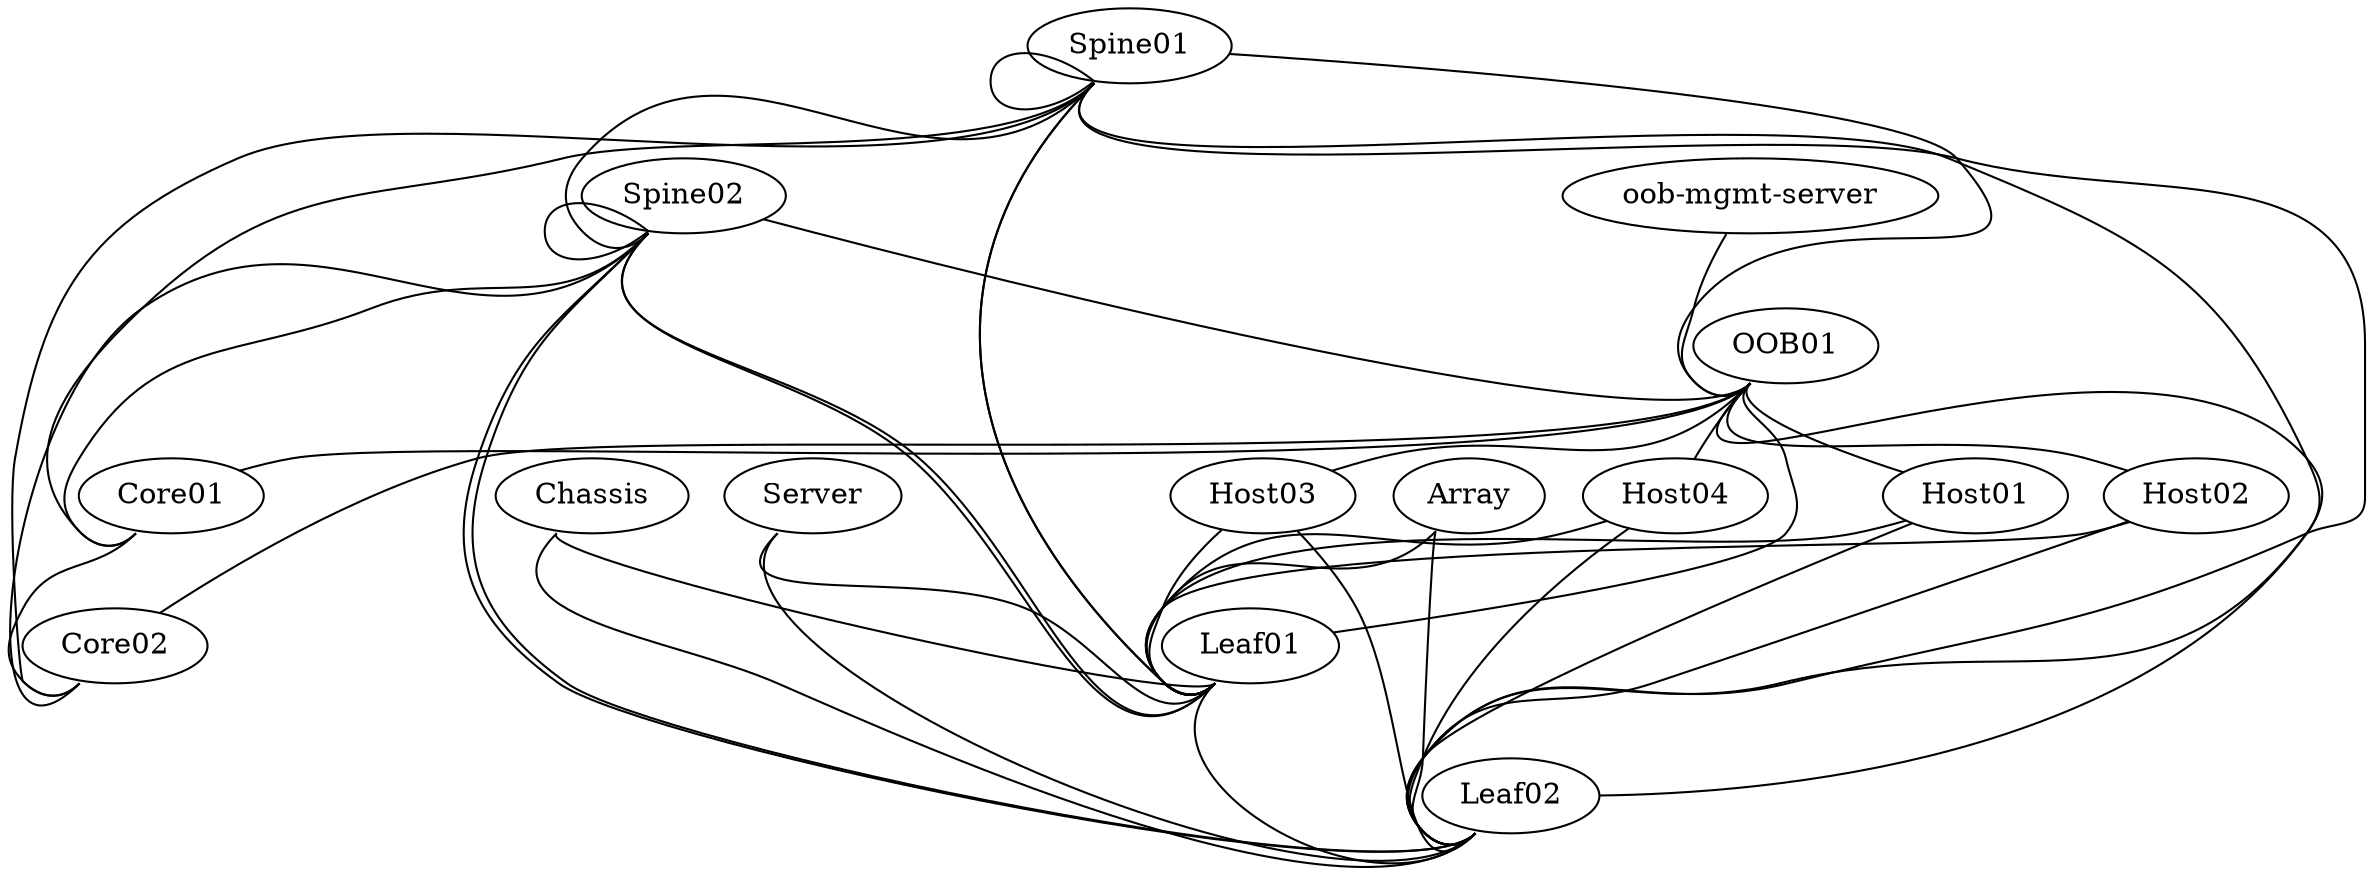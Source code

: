 graph dc1 {

 "Core01" [function="core" os="CumulusCommunity/cumulus-vx" memory="300" config="./helper_scripts/extra_switch_config.sh"]
 "Core02" [function="core" os="CumulusCommunity/cumulus-vx" memory="300" config="./helper_scripts/extra_switch_config.sh"]

 "Spine01" [function="spine" os="CumulusCommunity/cumulus-vx" memory="300" config="./helper_scripts/extra_switch_config.sh"]
 "Spine02" [function="spine" os="CumulusCommunity/cumulus-vx" memory="300" config="./helper_scripts/extra_switch_config.sh"]

 "Leaf01" [function="leaf" os="CumulusCommunity/cumulus-vx" memory="300" config="./helper_scripts/extra_switch_config.sh"]
 "Leaf02" [function="leaf" os="CumulusCommunity/cumulus-vx" memory="300" config="./helper_scripts/extra_switch_config.sh"]


 "Host01" [function="host" os="CumulusCommunity/cumulus-vx" memory="300" config="./helper_scripts/extra_host_config.sh"]
 "Host02" [function="host" os="CumulusCommunity/cumulus-vx" memory="300" config="./helper_scripts/extra_host_config.sh"]
 "Host03" [function="host" os="CumulusCommunity/cumulus-vx" memory="300" config="./helper_scripts/extra_host_config.sh"]
 "Host04" [function="host" os="CumulusCommunity/cumulus-vx" memory="300" config="./helper_scripts/extra_host_config.sh"]
 "Chassis" [function="host" os="CumulusCommunity/cumulus-vx" memory="300" config="./helper_scripts/extra_host_config.sh"]
 "Server" [function="host" os="CumulusCommunity/cumulus-vx" memory="300" config="./helper_scripts/extra_host_config.sh"]
 "Array" [function="host" os="CumulusCommunity/cumulus-vx" memory="300" config="./helper_scripts/extra_host_config.sh"]

 "OOB01" [function="oob" os="CumulusCommunity/cumulus-vx" memory="300" config="./helper_scripts/OOB_Switch_Config.sh"]
 "oob-mgmt-server" [function="oob-server" os="boxcutter/ubuntu1404" memory="400" ubuntu=True config="./helper_scripts/OOB_Mgmt_Config.sh"]

   "Core01":"swp1" -- "Core02":"swp1"

   "Spine01":"swp20s1" -- "Core01":"swp11"
   "Spine01":"swp20s2" -- "Core02":"swp11"
   "Spine02":"swp20s1" -- "Core01":"swp12"
   "Spine02":"swp20s2" -- "Core02":"swp12"

   "Spine01":"swp1" -- "Spine02":"swp1"
   "Spine01":"swp3" -- "Spine01":"swp4"
   "Spine02":"swp3" -- "Spine02":"swp4"

   "Spine01":"eth0" -- "OOB01":"swp1"
   "Spine02":"eth0" -- "OOB01":"swp2"

   "Leaf01":"swp43" -- "Spine01":"swp32s0"
   "Leaf01":"swp44" -- "Spine01":"swp32s1"
   "Leaf01":"swp45" -- "Spine02":"swp32s0"
   "Leaf01":"swp46" -- "Spine02":"swp32s1"

   "Leaf02":"swp43" -- "Spine01":"swp32s2"
   "Leaf02":"swp44" -- "Spine01":"swp32s3"
   "Leaf02":"swp45" -- "Spine02":"swp32s2"
   "Leaf02":"swp46" -- "Spine02":"swp32s3"

   "Leaf01":"swp48" -- "Leaf02":"swp48"

   "Leaf01":"eth0" -- "OOB01":"swp3"
   "Leaf02":"eth0" -- "OOB01":"swp4"

   "Host01":"eth0" -- "Leaf01":"swp1"
   "Host01":"eth1" -- "Leaf02":"swp1"

   "Host02":"eth0" -- "Leaf01":"swp5"
   "Host02":"eth1" -- "Leaf02":"swp5"

   "Host03":"eth0" -- "Leaf01":"swp9"
   "Host03":"eth1" -- "Leaf02":"swp9"

   "Host04":"eth0" -- "Leaf01":"swp13"
   "Host04":"eth1" -- "Leaf02":"swp13"

   "Server":"swp1" -- "Leaf01":"swp21"
   "Server":"swp2" -- "Leaf02":"swp21"
   "Array":"swp1" -- "Leaf01":"swp20"
   "Array":"swp2" -- "Leaf02":"swp20"
   "Chassis":"swp1" -- "Leaf01":"swp49"
   "Chassis":"swp2" -- "Leaf02":"swp49"
   
   "oob-mgmt-server":"eth1" -- "OOB01":"swp24"
   "OOB01":"swp6" -- "Core01":"eth0"
   "OOB01":"swp7" -- "Core02":"eth0"
   "OOB01":"swp8" -- "Host01":"eth4"
   "OOB01":"swp9" -- "Host02":"eth4"
   "OOB01":"swp10" -- "Host03":"eth4"
   "OOB01":"swp11" -- "Host04":"eth4"
   
}

